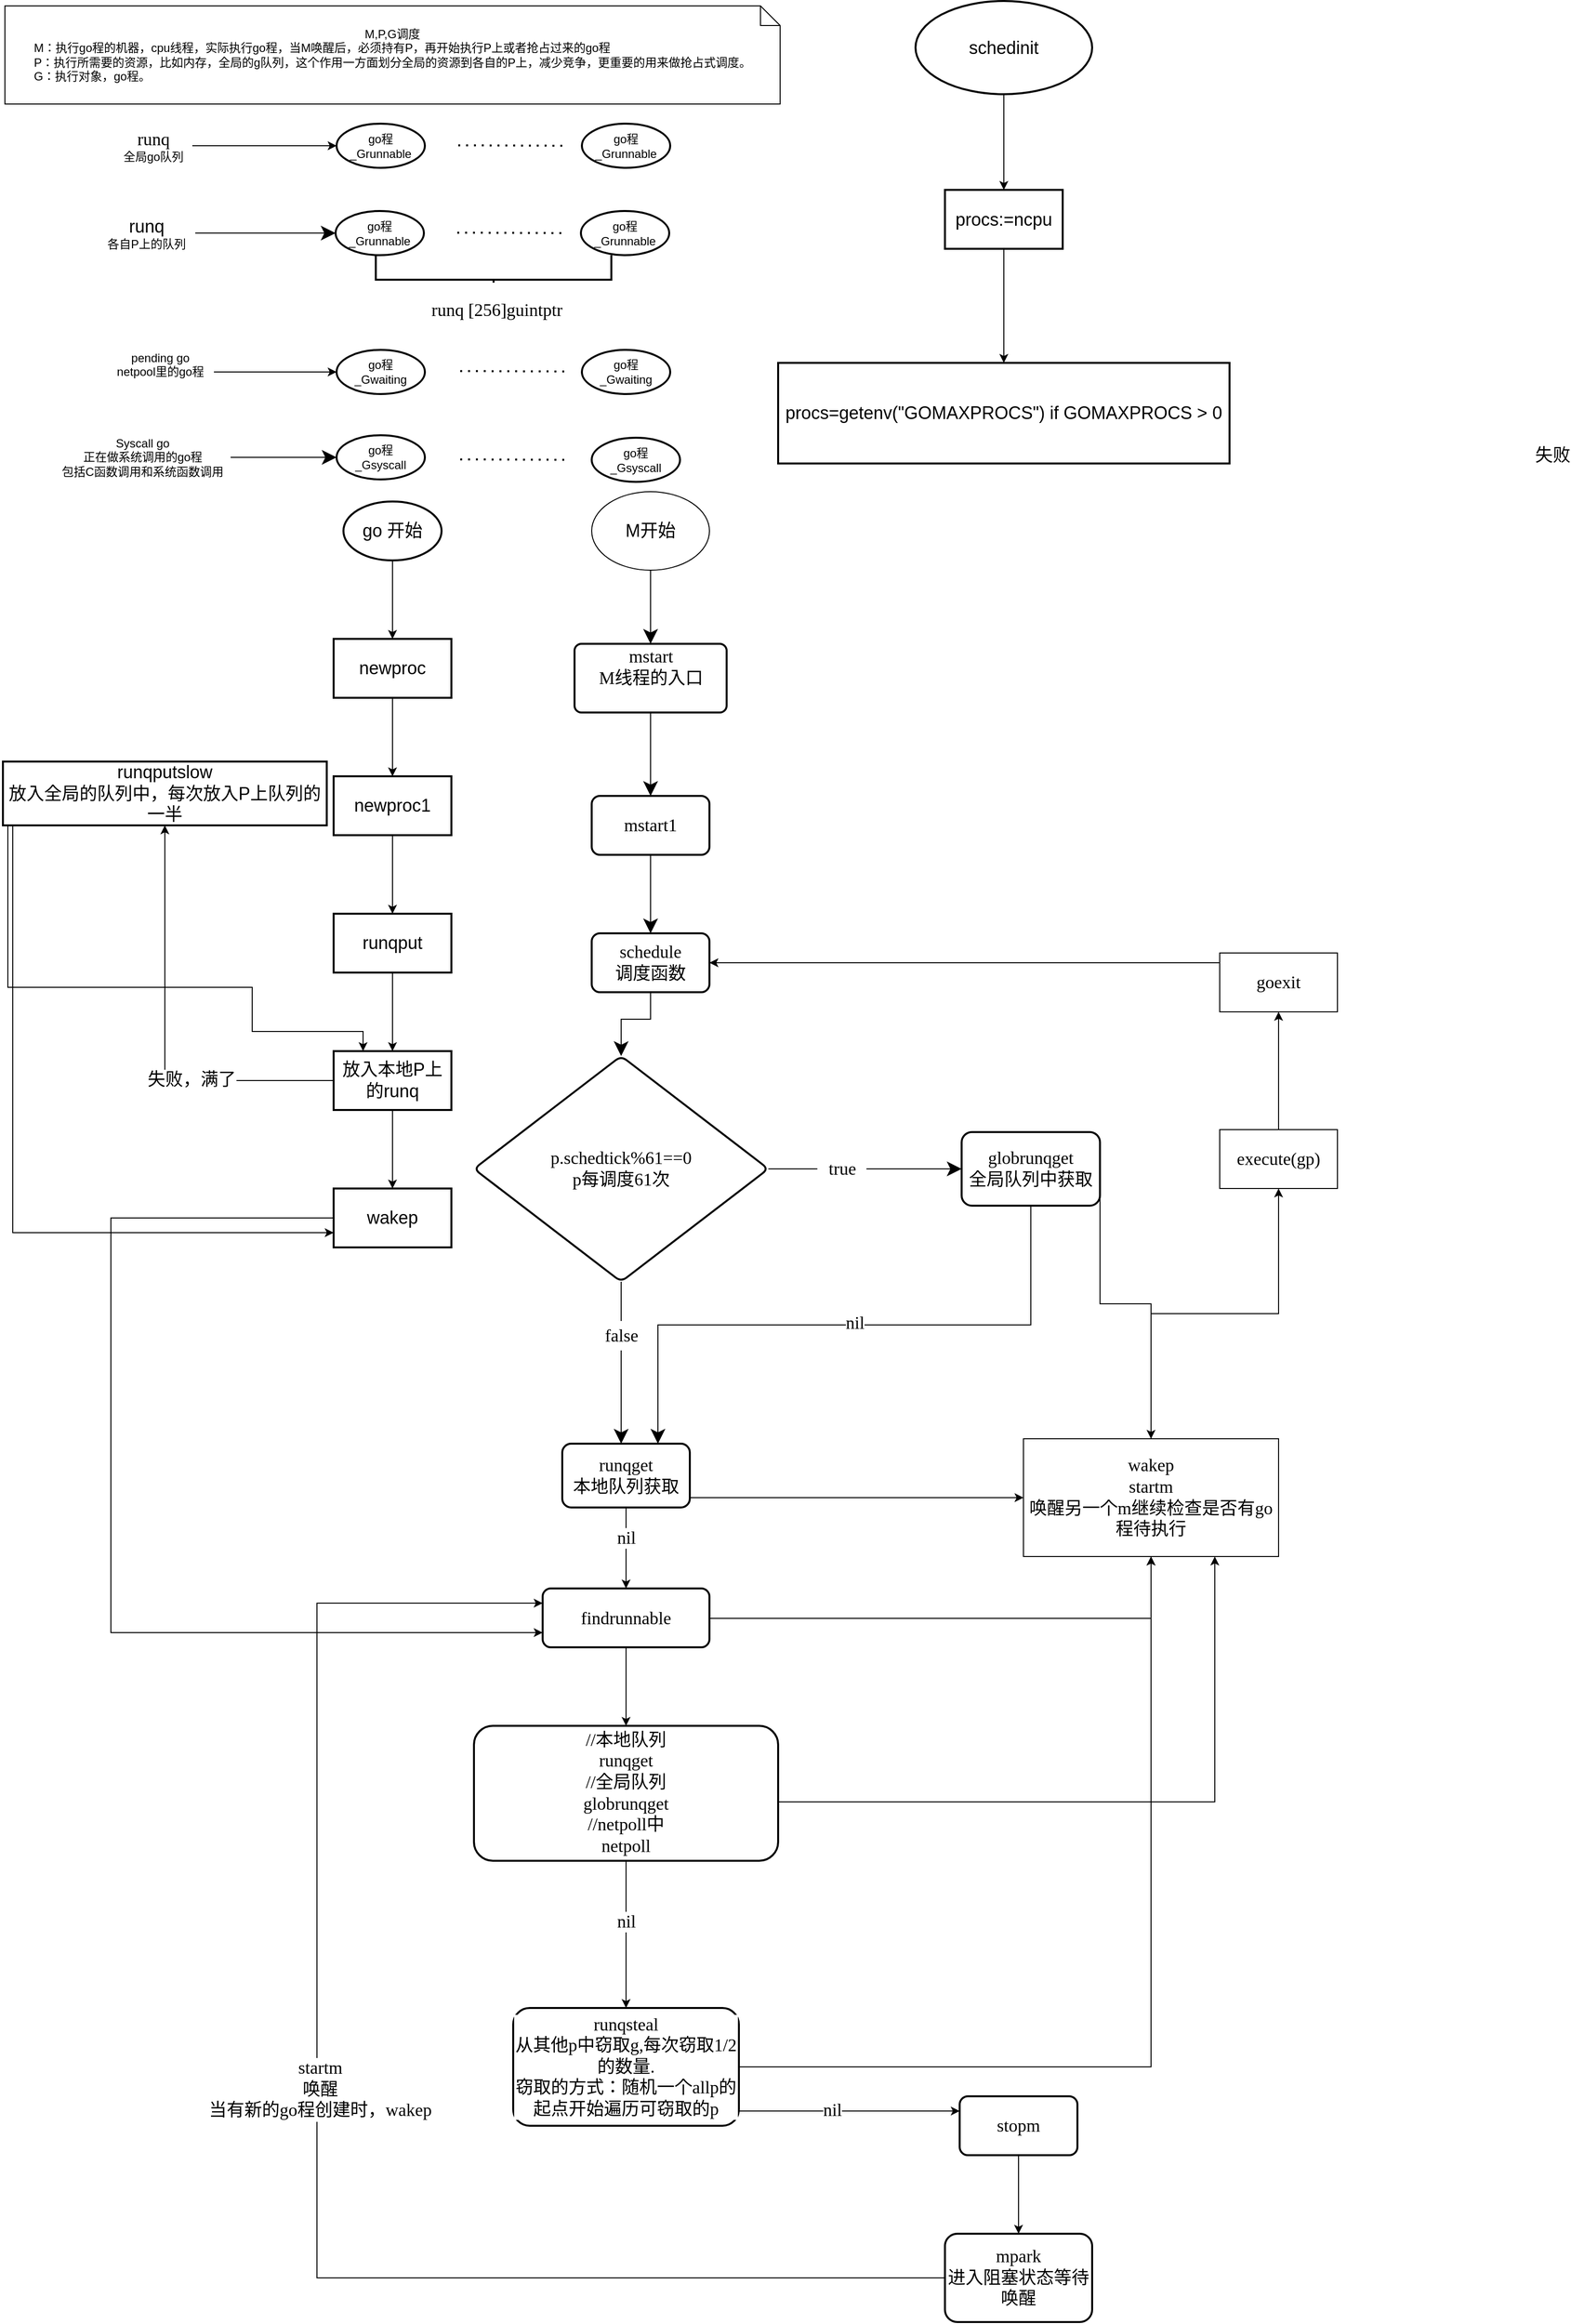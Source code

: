 <mxfile version="16.6.2" type="github">
  <diagram id="Lrg5kurUtaj6RJSmO0BA" name="Page-1">
    <mxGraphModel dx="2407" dy="969" grid="1" gridSize="10" guides="1" tooltips="1" connect="1" arrows="1" fold="1" page="1" pageScale="1" pageWidth="827" pageHeight="1169" math="0" shadow="0">
      <root>
        <mxCell id="0" />
        <mxCell id="1" parent="0" />
        <mxCell id="m0ZOB3Q7q5n8RTu2BzLh-104" value="" style="edgeStyle=orthogonalEdgeStyle;rounded=0;orthogonalLoop=1;jettySize=auto;html=1;fontFamily=Verdana;fontSize=18;fontColor=default;endSize=12;" parent="1" source="m0ZOB3Q7q5n8RTu2BzLh-2" target="m0ZOB3Q7q5n8RTu2BzLh-103" edge="1">
          <mxGeometry relative="1" as="geometry" />
        </mxCell>
        <mxCell id="m0ZOB3Q7q5n8RTu2BzLh-2" value="M开始" style="ellipse;whiteSpace=wrap;html=1;fontSize=18;" parent="1" vertex="1">
          <mxGeometry x="30" y="505" width="120" height="80" as="geometry" />
        </mxCell>
        <mxCell id="m0ZOB3Q7q5n8RTu2BzLh-81" value="" style="endArrow=none;dashed=1;html=1;dashPattern=1 3;strokeWidth=2;rounded=0;endSize=12;" parent="1" edge="1">
          <mxGeometry width="50" height="50" relative="1" as="geometry">
            <mxPoint x="-106" y="152.08" as="sourcePoint" />
            <mxPoint x="4" y="152.5" as="targetPoint" />
          </mxGeometry>
        </mxCell>
        <mxCell id="m0ZOB3Q7q5n8RTu2BzLh-9" value="&lt;div align=&quot;center&quot;&gt;M,P,G调度&lt;/div&gt;&lt;div align=&quot;left&quot;&gt;M：执行go程的机器，cpu线程，实际执行go程，当M唤醒后，必须持有P，再开始执行P上或者抢占过来的go程&lt;/div&gt;&lt;div align=&quot;left&quot;&gt;P：执行所需要的资源，比如内存，全局的g队列，这个作用一方面划分全局的资源到各自的P上，减少竞争，更重要的用来做抢占式调度。&lt;/div&gt;&lt;div align=&quot;left&quot;&gt;G：执行对象，go程。&lt;br&gt;&lt;/div&gt;" style="shape=note;size=20;whiteSpace=wrap;html=1;align=center;" parent="1" vertex="1">
          <mxGeometry x="-568" y="10" width="790" height="100" as="geometry" />
        </mxCell>
        <mxCell id="m0ZOB3Q7q5n8RTu2BzLh-15" value="&lt;div&gt;go程&lt;/div&gt;&lt;div&gt;_Grunnable&lt;/div&gt;" style="strokeWidth=2;html=1;shape=mxgraph.flowchart.start_2;whiteSpace=wrap;" parent="1" vertex="1">
          <mxGeometry x="-230" y="130" width="90" height="45" as="geometry" />
        </mxCell>
        <mxCell id="m0ZOB3Q7q5n8RTu2BzLh-56" value="" style="edgeStyle=orthogonalEdgeStyle;rounded=0;orthogonalLoop=1;jettySize=auto;html=1;" parent="1" source="m0ZOB3Q7q5n8RTu2BzLh-55" target="m0ZOB3Q7q5n8RTu2BzLh-15" edge="1">
          <mxGeometry relative="1" as="geometry" />
        </mxCell>
        <mxCell id="m0ZOB3Q7q5n8RTu2BzLh-55" value="&lt;div&gt;&lt;font style=&quot;font-size: 18px&quot; face=&quot;consolas&quot;&gt;runq&lt;/font&gt;&lt;/div&gt;&lt;div&gt;全局go队列&lt;br&gt;&lt;/div&gt;" style="text;html=1;align=center;verticalAlign=middle;resizable=0;points=[];autosize=1;strokeColor=none;fillColor=none;" parent="1" vertex="1">
          <mxGeometry x="-457" y="132.5" width="80" height="40" as="geometry" />
        </mxCell>
        <mxCell id="m0ZOB3Q7q5n8RTu2BzLh-78" value="" style="edgeStyle=orthogonalEdgeStyle;rounded=0;orthogonalLoop=1;jettySize=auto;html=1;" parent="1" source="m0ZOB3Q7q5n8RTu2BzLh-75" target="m0ZOB3Q7q5n8RTu2BzLh-77" edge="1">
          <mxGeometry relative="1" as="geometry" />
        </mxCell>
        <mxCell id="m0ZOB3Q7q5n8RTu2BzLh-75" value="&lt;div&gt;pending go&lt;/div&gt;&lt;div&gt;netpool里的go程&lt;/div&gt;&lt;div&gt;&lt;br&gt;&lt;/div&gt;" style="text;html=1;align=center;verticalAlign=middle;resizable=0;points=[];autosize=1;strokeColor=none;fillColor=none;" parent="1" vertex="1">
          <mxGeometry x="-465" y="358" width="110" height="50" as="geometry" />
        </mxCell>
        <mxCell id="m0ZOB3Q7q5n8RTu2BzLh-77" value="&lt;div&gt;go程&lt;/div&gt;&lt;div&gt;_Gwaiting&lt;/div&gt;" style="strokeWidth=2;html=1;shape=mxgraph.flowchart.start_2;whiteSpace=wrap;" parent="1" vertex="1">
          <mxGeometry x="-230" y="360.5" width="90" height="45" as="geometry" />
        </mxCell>
        <mxCell id="m0ZOB3Q7q5n8RTu2BzLh-82" value="&lt;div&gt;go程&lt;/div&gt;&lt;div&gt;_Grunnable&lt;/div&gt;" style="strokeWidth=2;html=1;shape=mxgraph.flowchart.start_2;whiteSpace=wrap;" parent="1" vertex="1">
          <mxGeometry x="20" y="130" width="90" height="45" as="geometry" />
        </mxCell>
        <mxCell id="m0ZOB3Q7q5n8RTu2BzLh-97" value="" style="edgeStyle=orthogonalEdgeStyle;rounded=0;orthogonalLoop=1;jettySize=auto;html=1;endSize=12;" parent="1" source="m0ZOB3Q7q5n8RTu2BzLh-83" target="m0ZOB3Q7q5n8RTu2BzLh-84" edge="1">
          <mxGeometry relative="1" as="geometry" />
        </mxCell>
        <mxCell id="m0ZOB3Q7q5n8RTu2BzLh-83" value="&lt;div&gt;Syscall go&lt;/div&gt;&lt;div&gt;正在做系统调用的go程&lt;/div&gt;&lt;div&gt;包括C函数调用和系统函数调用&lt;/div&gt;" style="text;html=1;align=center;verticalAlign=middle;resizable=0;points=[];autosize=1;strokeColor=none;fillColor=none;" parent="1" vertex="1">
          <mxGeometry x="-518" y="445" width="180" height="50" as="geometry" />
        </mxCell>
        <mxCell id="m0ZOB3Q7q5n8RTu2BzLh-84" value="&lt;div&gt;go程&lt;/div&gt;&lt;div&gt;_Gsyscall&lt;/div&gt;" style="strokeWidth=2;html=1;shape=mxgraph.flowchart.start_2;whiteSpace=wrap;" parent="1" vertex="1">
          <mxGeometry x="-230" y="447.5" width="90" height="45" as="geometry" />
        </mxCell>
        <mxCell id="m0ZOB3Q7q5n8RTu2BzLh-86" value="" style="endArrow=none;dashed=1;html=1;dashPattern=1 3;strokeWidth=2;rounded=0;endSize=12;" parent="1" edge="1">
          <mxGeometry width="50" height="50" relative="1" as="geometry">
            <mxPoint x="-104" y="382.08" as="sourcePoint" />
            <mxPoint x="6.0" y="382.5" as="targetPoint" />
          </mxGeometry>
        </mxCell>
        <mxCell id="m0ZOB3Q7q5n8RTu2BzLh-87" value="&lt;div&gt;go程&lt;/div&gt;&lt;div&gt;_Gwaiting&lt;/div&gt;" style="strokeWidth=2;html=1;shape=mxgraph.flowchart.start_2;whiteSpace=wrap;" parent="1" vertex="1">
          <mxGeometry x="20" y="360.5" width="90" height="45" as="geometry" />
        </mxCell>
        <mxCell id="m0ZOB3Q7q5n8RTu2BzLh-88" value="&lt;div&gt;go程&lt;/div&gt;&lt;div&gt;_Gsyscall&lt;/div&gt;" style="strokeWidth=2;html=1;shape=mxgraph.flowchart.start_2;whiteSpace=wrap;" parent="1" vertex="1">
          <mxGeometry x="30" y="450" width="90" height="45" as="geometry" />
        </mxCell>
        <mxCell id="m0ZOB3Q7q5n8RTu2BzLh-89" value="" style="endArrow=none;dashed=1;html=1;dashPattern=1 3;strokeWidth=2;rounded=0;endSize=12;" parent="1" edge="1">
          <mxGeometry width="50" height="50" relative="1" as="geometry">
            <mxPoint x="-104" y="472.08" as="sourcePoint" />
            <mxPoint x="6" y="472.5" as="targetPoint" />
          </mxGeometry>
        </mxCell>
        <mxCell id="m0ZOB3Q7q5n8RTu2BzLh-96" style="edgeStyle=orthogonalEdgeStyle;rounded=0;orthogonalLoop=1;jettySize=auto;html=1;endSize=12;" parent="1" source="m0ZOB3Q7q5n8RTu2BzLh-91" target="m0ZOB3Q7q5n8RTu2BzLh-94" edge="1">
          <mxGeometry relative="1" as="geometry" />
        </mxCell>
        <mxCell id="m0ZOB3Q7q5n8RTu2BzLh-91" value="&lt;div&gt;&lt;font style=&quot;font-size: 18px&quot;&gt;runq&lt;/font&gt;&lt;/div&gt;&lt;div&gt;各自P上的队列&lt;/div&gt;" style="text;html=1;align=center;verticalAlign=middle;resizable=0;points=[];autosize=1;strokeColor=none;fillColor=none;" parent="1" vertex="1">
          <mxGeometry x="-474" y="221.5" width="100" height="40" as="geometry" />
        </mxCell>
        <mxCell id="m0ZOB3Q7q5n8RTu2BzLh-93" value="" style="endArrow=none;dashed=1;html=1;dashPattern=1 3;strokeWidth=2;rounded=0;endSize=12;" parent="1" edge="1">
          <mxGeometry width="50" height="50" relative="1" as="geometry">
            <mxPoint x="-107" y="241.08" as="sourcePoint" />
            <mxPoint x="3.0" y="241.5" as="targetPoint" />
          </mxGeometry>
        </mxCell>
        <mxCell id="m0ZOB3Q7q5n8RTu2BzLh-94" value="&lt;div&gt;go程&lt;/div&gt;&lt;div&gt;_Grunnable&lt;/div&gt;" style="strokeWidth=2;html=1;shape=mxgraph.flowchart.start_2;whiteSpace=wrap;" parent="1" vertex="1">
          <mxGeometry x="-231" y="219" width="90" height="45" as="geometry" />
        </mxCell>
        <mxCell id="m0ZOB3Q7q5n8RTu2BzLh-95" value="&lt;div&gt;go程&lt;/div&gt;&lt;div&gt;_Grunnable&lt;/div&gt;" style="strokeWidth=2;html=1;shape=mxgraph.flowchart.start_2;whiteSpace=wrap;" parent="1" vertex="1">
          <mxGeometry x="19" y="219" width="90" height="45" as="geometry" />
        </mxCell>
        <mxCell id="m0ZOB3Q7q5n8RTu2BzLh-98" value="" style="strokeWidth=2;html=1;shape=mxgraph.flowchart.annotation_2;align=left;labelPosition=right;pointerEvents=1;direction=north;" parent="1" vertex="1">
          <mxGeometry x="-190" y="264" width="240" height="50" as="geometry" />
        </mxCell>
        <mxCell id="m0ZOB3Q7q5n8RTu2BzLh-101" value="&lt;pre style=&quot;font-family: &amp;#34;consolas&amp;#34; ; font-size: 13.5pt&quot;&gt;runq [&lt;span&gt;256&lt;/span&gt;]&lt;span&gt;guintptr&lt;/span&gt;&lt;/pre&gt;" style="text;html=1;align=center;verticalAlign=middle;resizable=0;points=[];autosize=1;labelBackgroundColor=default;fontColor=default;" parent="1" vertex="1">
          <mxGeometry x="-162" y="289.5" width="190" height="60" as="geometry" />
        </mxCell>
        <mxCell id="m0ZOB3Q7q5n8RTu2BzLh-106" value="" style="edgeStyle=orthogonalEdgeStyle;rounded=0;orthogonalLoop=1;jettySize=auto;html=1;fontFamily=Verdana;fontSize=18;fontColor=default;endSize=12;" parent="1" source="m0ZOB3Q7q5n8RTu2BzLh-103" target="m0ZOB3Q7q5n8RTu2BzLh-105" edge="1">
          <mxGeometry relative="1" as="geometry" />
        </mxCell>
        <mxCell id="m0ZOB3Q7q5n8RTu2BzLh-103" value="mstart&#xa;M线程的入口&#xa;" style="rounded=1;absoluteArcSize=1;arcSize=14;strokeWidth=2;labelBackgroundColor=default;fontFamily=Verdana;fontSize=18;fontColor=default;whiteSpace=wrap;" parent="1" vertex="1">
          <mxGeometry x="12.5" y="660" width="155" height="70" as="geometry" />
        </mxCell>
        <mxCell id="m0ZOB3Q7q5n8RTu2BzLh-108" value="" style="edgeStyle=orthogonalEdgeStyle;rounded=0;orthogonalLoop=1;jettySize=auto;html=1;fontFamily=Verdana;fontSize=18;fontColor=default;endSize=12;" parent="1" source="m0ZOB3Q7q5n8RTu2BzLh-105" target="m0ZOB3Q7q5n8RTu2BzLh-107" edge="1">
          <mxGeometry relative="1" as="geometry" />
        </mxCell>
        <mxCell id="m0ZOB3Q7q5n8RTu2BzLh-105" value="mstart1" style="whiteSpace=wrap;html=1;fontSize=18;fontFamily=Verdana;rounded=1;arcSize=14;strokeWidth=2;labelBackgroundColor=default;" parent="1" vertex="1">
          <mxGeometry x="30" y="815" width="120" height="60" as="geometry" />
        </mxCell>
        <mxCell id="m0ZOB3Q7q5n8RTu2BzLh-110" value="" style="edgeStyle=orthogonalEdgeStyle;rounded=0;orthogonalLoop=1;jettySize=auto;html=1;fontFamily=Verdana;fontSize=18;fontColor=default;endSize=12;" parent="1" source="m0ZOB3Q7q5n8RTu2BzLh-107" target="m0ZOB3Q7q5n8RTu2BzLh-109" edge="1">
          <mxGeometry relative="1" as="geometry" />
        </mxCell>
        <mxCell id="m0ZOB3Q7q5n8RTu2BzLh-107" value="&lt;div&gt;schedule&lt;/div&gt;&lt;div&gt;调度函数&lt;br&gt;&lt;/div&gt;" style="whiteSpace=wrap;html=1;fontSize=18;fontFamily=Verdana;rounded=1;arcSize=14;strokeWidth=2;labelBackgroundColor=default;" parent="1" vertex="1">
          <mxGeometry x="30" y="955" width="120" height="60" as="geometry" />
        </mxCell>
        <mxCell id="m0ZOB3Q7q5n8RTu2BzLh-113" value="" style="edgeStyle=orthogonalEdgeStyle;rounded=0;orthogonalLoop=1;jettySize=auto;html=1;fontFamily=Verdana;fontSize=18;fontColor=default;endSize=12;startArrow=none;" parent="1" source="m0ZOB3Q7q5n8RTu2BzLh-114" target="m0ZOB3Q7q5n8RTu2BzLh-112" edge="1">
          <mxGeometry relative="1" as="geometry" />
        </mxCell>
        <mxCell id="m0ZOB3Q7q5n8RTu2BzLh-116" value="" style="edgeStyle=orthogonalEdgeStyle;rounded=0;orthogonalLoop=1;jettySize=auto;html=1;fontFamily=Verdana;fontSize=18;fontColor=default;endSize=12;startArrow=none;" parent="1" source="m0ZOB3Q7q5n8RTu2BzLh-117" target="m0ZOB3Q7q5n8RTu2BzLh-115" edge="1">
          <mxGeometry relative="1" as="geometry">
            <Array as="points">
              <mxPoint x="60" y="1440" />
              <mxPoint x="60" y="1440" />
            </Array>
          </mxGeometry>
        </mxCell>
        <mxCell id="m0ZOB3Q7q5n8RTu2BzLh-109" value="&lt;br&gt;&lt;div&gt;p.schedtick%61==0&lt;/div&gt;&lt;div&gt;p每调度61次&lt;br&gt;&lt;/div&gt;&lt;div&gt;&lt;br&gt;&lt;/div&gt;" style="rhombus;whiteSpace=wrap;html=1;fontSize=18;fontFamily=Verdana;rounded=1;arcSize=14;strokeWidth=2;labelBackgroundColor=default;" parent="1" vertex="1">
          <mxGeometry x="-90" y="1080" width="300" height="230" as="geometry" />
        </mxCell>
        <mxCell id="m0ZOB3Q7q5n8RTu2BzLh-127" style="edgeStyle=elbowEdgeStyle;rounded=0;orthogonalLoop=1;jettySize=auto;html=1;entryX=0.75;entryY=0;entryDx=0;entryDy=0;fontFamily=Verdana;fontSize=18;fontColor=default;endSize=12;elbow=vertical;" parent="1" source="m0ZOB3Q7q5n8RTu2BzLh-112" target="m0ZOB3Q7q5n8RTu2BzLh-115" edge="1">
          <mxGeometry relative="1" as="geometry" />
        </mxCell>
        <mxCell id="m0ZOB3Q7q5n8RTu2BzLh-128" value="nil" style="edgeLabel;html=1;align=center;verticalAlign=middle;resizable=0;points=[];fontSize=18;fontFamily=Verdana;fontColor=default;" parent="m0ZOB3Q7q5n8RTu2BzLh-127" vertex="1" connectable="0">
          <mxGeometry x="-0.032" y="-2" relative="1" as="geometry">
            <mxPoint as="offset" />
          </mxGeometry>
        </mxCell>
        <mxCell id="m0ZOB3Q7q5n8RTu2BzLh-150" style="edgeStyle=elbowEdgeStyle;rounded=0;orthogonalLoop=1;jettySize=auto;elbow=vertical;html=1;exitX=1;exitY=0.5;exitDx=0;exitDy=0;fontFamily=Verdana;fontSize=18;fontColor=default;" parent="1" source="m0ZOB3Q7q5n8RTu2BzLh-112" target="m0ZOB3Q7q5n8RTu2BzLh-148" edge="1">
          <mxGeometry relative="1" as="geometry" />
        </mxCell>
        <mxCell id="m0ZOB3Q7q5n8RTu2BzLh-112" value="&lt;div&gt;globrunqget&lt;/div&gt;&lt;div&gt;全局队列中获取&lt;br&gt;&lt;/div&gt;" style="whiteSpace=wrap;html=1;fontSize=18;fontFamily=Verdana;rounded=1;arcSize=14;strokeWidth=2;labelBackgroundColor=default;" parent="1" vertex="1">
          <mxGeometry x="407" y="1157.5" width="141" height="75" as="geometry" />
        </mxCell>
        <mxCell id="m0ZOB3Q7q5n8RTu2BzLh-134" value="" style="edgeStyle=elbowEdgeStyle;rounded=0;orthogonalLoop=1;jettySize=auto;elbow=vertical;html=1;fontFamily=Verdana;fontSize=18;fontColor=default;" parent="1" source="m0ZOB3Q7q5n8RTu2BzLh-115" target="m0ZOB3Q7q5n8RTu2BzLh-133" edge="1">
          <mxGeometry relative="1" as="geometry" />
        </mxCell>
        <mxCell id="m0ZOB3Q7q5n8RTu2BzLh-135" value="nil" style="edgeLabel;html=1;align=center;verticalAlign=middle;resizable=0;points=[];fontSize=18;fontFamily=Verdana;fontColor=default;" parent="m0ZOB3Q7q5n8RTu2BzLh-134" vertex="1" connectable="0">
          <mxGeometry x="-0.261" relative="1" as="geometry">
            <mxPoint as="offset" />
          </mxGeometry>
        </mxCell>
        <mxCell id="m0ZOB3Q7q5n8RTu2BzLh-163" style="edgeStyle=elbowEdgeStyle;rounded=0;orthogonalLoop=1;jettySize=auto;elbow=vertical;html=1;entryX=0;entryY=0.5;entryDx=0;entryDy=0;fontFamily=Verdana;fontSize=18;fontColor=default;" parent="1" source="m0ZOB3Q7q5n8RTu2BzLh-115" target="m0ZOB3Q7q5n8RTu2BzLh-148" edge="1">
          <mxGeometry relative="1" as="geometry" />
        </mxCell>
        <mxCell id="m0ZOB3Q7q5n8RTu2BzLh-115" value="&lt;div&gt;runqget&lt;/div&gt;&lt;div&gt;本地队列获取&lt;br&gt;&lt;/div&gt;" style="whiteSpace=wrap;html=1;fontSize=18;fontFamily=Verdana;rounded=1;arcSize=14;strokeWidth=2;labelBackgroundColor=default;" parent="1" vertex="1">
          <mxGeometry y="1475" width="130" height="65" as="geometry" />
        </mxCell>
        <mxCell id="m0ZOB3Q7q5n8RTu2BzLh-117" value="false" style="text;html=1;align=center;verticalAlign=middle;resizable=0;points=[];autosize=1;strokeColor=none;fillColor=none;fontSize=18;fontFamily=Verdana;fontColor=default;" parent="1" vertex="1">
          <mxGeometry x="30" y="1350" width="60" height="30" as="geometry" />
        </mxCell>
        <mxCell id="m0ZOB3Q7q5n8RTu2BzLh-121" value="" style="edgeStyle=orthogonalEdgeStyle;rounded=0;orthogonalLoop=1;jettySize=auto;html=1;fontFamily=Verdana;fontSize=18;fontColor=default;endSize=12;endArrow=none;" parent="1" source="m0ZOB3Q7q5n8RTu2BzLh-109" target="m0ZOB3Q7q5n8RTu2BzLh-117" edge="1">
          <mxGeometry relative="1" as="geometry">
            <mxPoint x="60" y="1310.0" as="sourcePoint" />
            <mxPoint x="60" y="1475" as="targetPoint" />
          </mxGeometry>
        </mxCell>
        <mxCell id="m0ZOB3Q7q5n8RTu2BzLh-114" value="true" style="text;html=1;align=center;verticalAlign=middle;resizable=0;points=[];autosize=1;strokeColor=none;fillColor=none;fontSize=18;fontFamily=Verdana;fontColor=default;" parent="1" vertex="1">
          <mxGeometry x="260" y="1180" width="50" height="30" as="geometry" />
        </mxCell>
        <mxCell id="m0ZOB3Q7q5n8RTu2BzLh-122" value="" style="edgeStyle=orthogonalEdgeStyle;rounded=0;orthogonalLoop=1;jettySize=auto;html=1;fontFamily=Verdana;fontSize=18;fontColor=default;endSize=12;endArrow=none;" parent="1" source="m0ZOB3Q7q5n8RTu2BzLh-109" target="m0ZOB3Q7q5n8RTu2BzLh-114" edge="1">
          <mxGeometry relative="1" as="geometry">
            <mxPoint x="210" y="1195.0" as="sourcePoint" />
            <mxPoint x="398" y="1195.0" as="targetPoint" />
          </mxGeometry>
        </mxCell>
        <mxCell id="m0ZOB3Q7q5n8RTu2BzLh-137" value="" style="edgeStyle=elbowEdgeStyle;rounded=0;orthogonalLoop=1;jettySize=auto;elbow=vertical;html=1;fontFamily=Verdana;fontSize=18;fontColor=default;" parent="1" source="m0ZOB3Q7q5n8RTu2BzLh-133" target="m0ZOB3Q7q5n8RTu2BzLh-136" edge="1">
          <mxGeometry relative="1" as="geometry" />
        </mxCell>
        <mxCell id="m0ZOB3Q7q5n8RTu2BzLh-153" style="edgeStyle=elbowEdgeStyle;rounded=0;orthogonalLoop=1;jettySize=auto;elbow=vertical;html=1;fontFamily=Verdana;fontSize=18;fontColor=default;" parent="1" source="m0ZOB3Q7q5n8RTu2BzLh-133" target="m0ZOB3Q7q5n8RTu2BzLh-148" edge="1">
          <mxGeometry relative="1" as="geometry">
            <Array as="points">
              <mxPoint x="340" y="1653" />
            </Array>
          </mxGeometry>
        </mxCell>
        <mxCell id="m0ZOB3Q7q5n8RTu2BzLh-133" value="findrunnable" style="whiteSpace=wrap;html=1;fontSize=18;fontFamily=Verdana;rounded=1;arcSize=14;strokeWidth=2;labelBackgroundColor=default;" parent="1" vertex="1">
          <mxGeometry x="-20" y="1622.5" width="170" height="60" as="geometry" />
        </mxCell>
        <mxCell id="m0ZOB3Q7q5n8RTu2BzLh-139" value="" style="edgeStyle=elbowEdgeStyle;rounded=0;orthogonalLoop=1;jettySize=auto;elbow=vertical;html=1;fontFamily=Verdana;fontSize=18;fontColor=default;" parent="1" source="m0ZOB3Q7q5n8RTu2BzLh-136" target="m0ZOB3Q7q5n8RTu2BzLh-138" edge="1">
          <mxGeometry relative="1" as="geometry" />
        </mxCell>
        <mxCell id="m0ZOB3Q7q5n8RTu2BzLh-140" value="&lt;div&gt;nil&lt;/div&gt;" style="edgeLabel;html=1;align=center;verticalAlign=middle;resizable=0;points=[];fontSize=18;fontFamily=Verdana;fontColor=default;" parent="m0ZOB3Q7q5n8RTu2BzLh-139" vertex="1" connectable="0">
          <mxGeometry x="-0.177" relative="1" as="geometry">
            <mxPoint as="offset" />
          </mxGeometry>
        </mxCell>
        <mxCell id="m0ZOB3Q7q5n8RTu2BzLh-154" style="edgeStyle=elbowEdgeStyle;rounded=0;orthogonalLoop=1;jettySize=auto;elbow=vertical;html=1;entryX=0.75;entryY=1;entryDx=0;entryDy=0;fontFamily=Verdana;fontSize=18;fontColor=default;" parent="1" source="m0ZOB3Q7q5n8RTu2BzLh-136" target="m0ZOB3Q7q5n8RTu2BzLh-148" edge="1">
          <mxGeometry relative="1" as="geometry">
            <Array as="points">
              <mxPoint x="320" y="1840" />
            </Array>
          </mxGeometry>
        </mxCell>
        <mxCell id="m0ZOB3Q7q5n8RTu2BzLh-136" value="&lt;div&gt;//本地队列&lt;br&gt;&lt;/div&gt;&lt;div&gt;runqget&lt;/div&gt;&lt;div&gt;//全局队列&lt;br&gt;&lt;/div&gt;&lt;div&gt;globrunqget&lt;/div&gt;&lt;div&gt;//netpoll中&lt;br&gt;&lt;/div&gt;&lt;div&gt;netpoll&lt;br&gt;&lt;/div&gt;" style="whiteSpace=wrap;html=1;fontSize=18;fontFamily=Verdana;rounded=1;arcSize=14;strokeWidth=2;labelBackgroundColor=default;" parent="1" vertex="1">
          <mxGeometry x="-90" y="1762.5" width="310" height="137.5" as="geometry" />
        </mxCell>
        <mxCell id="m0ZOB3Q7q5n8RTu2BzLh-144" value="" style="edgeStyle=elbowEdgeStyle;rounded=0;orthogonalLoop=1;jettySize=auto;elbow=vertical;html=1;fontFamily=Verdana;fontSize=18;fontColor=default;" parent="1" source="m0ZOB3Q7q5n8RTu2BzLh-138" target="m0ZOB3Q7q5n8RTu2BzLh-143" edge="1">
          <mxGeometry relative="1" as="geometry" />
        </mxCell>
        <mxCell id="m0ZOB3Q7q5n8RTu2BzLh-145" value="nil" style="edgeLabel;html=1;align=center;verticalAlign=middle;resizable=0;points=[];fontSize=18;fontFamily=Verdana;fontColor=default;" parent="m0ZOB3Q7q5n8RTu2BzLh-144" vertex="1" connectable="0">
          <mxGeometry x="-0.158" y="1" relative="1" as="geometry">
            <mxPoint as="offset" />
          </mxGeometry>
        </mxCell>
        <mxCell id="m0ZOB3Q7q5n8RTu2BzLh-156" style="edgeStyle=elbowEdgeStyle;rounded=0;orthogonalLoop=1;jettySize=auto;elbow=vertical;html=1;fontFamily=Verdana;fontSize=18;fontColor=default;" parent="1" source="m0ZOB3Q7q5n8RTu2BzLh-138" target="m0ZOB3Q7q5n8RTu2BzLh-148" edge="1">
          <mxGeometry relative="1" as="geometry">
            <Array as="points">
              <mxPoint x="330" y="2110" />
            </Array>
          </mxGeometry>
        </mxCell>
        <mxCell id="m0ZOB3Q7q5n8RTu2BzLh-138" value="&lt;div&gt;runqsteal&lt;/div&gt;&lt;div&gt;从其他p中窃取g,每次窃取1/2的数量.&lt;/div&gt;&lt;div&gt;窃取的方式：随机一个allp的起点开始遍历可窃取的p&lt;br&gt;&lt;/div&gt;" style="whiteSpace=wrap;html=1;fontSize=18;fontFamily=Verdana;rounded=1;arcSize=14;strokeWidth=2;labelBackgroundColor=default;" parent="1" vertex="1">
          <mxGeometry x="-50" y="2050" width="230" height="120" as="geometry" />
        </mxCell>
        <mxCell id="m0ZOB3Q7q5n8RTu2BzLh-147" value="" style="edgeStyle=elbowEdgeStyle;rounded=0;orthogonalLoop=1;jettySize=auto;elbow=vertical;html=1;fontFamily=Verdana;fontSize=18;fontColor=default;" parent="1" source="m0ZOB3Q7q5n8RTu2BzLh-143" target="m0ZOB3Q7q5n8RTu2BzLh-146" edge="1">
          <mxGeometry relative="1" as="geometry" />
        </mxCell>
        <mxCell id="m0ZOB3Q7q5n8RTu2BzLh-143" value="stopm" style="whiteSpace=wrap;html=1;fontSize=18;fontFamily=Verdana;rounded=1;arcSize=14;strokeWidth=2;labelBackgroundColor=default;" parent="1" vertex="1">
          <mxGeometry x="405" y="2140" width="120" height="60" as="geometry" />
        </mxCell>
        <mxCell id="m0ZOB3Q7q5n8RTu2BzLh-159" style="edgeStyle=elbowEdgeStyle;rounded=0;orthogonalLoop=1;jettySize=auto;elbow=vertical;html=1;entryX=0;entryY=0.25;entryDx=0;entryDy=0;fontFamily=Verdana;fontSize=18;fontColor=default;" parent="1" source="m0ZOB3Q7q5n8RTu2BzLh-146" target="m0ZOB3Q7q5n8RTu2BzLh-133" edge="1">
          <mxGeometry relative="1" as="geometry">
            <Array as="points">
              <mxPoint x="-250" y="2160" />
            </Array>
          </mxGeometry>
        </mxCell>
        <mxCell id="m0ZOB3Q7q5n8RTu2BzLh-160" value="&lt;div&gt;startm&lt;/div&gt;&lt;div&gt;唤醒&lt;/div&gt;&lt;div&gt;当有新的go程创建时，wakep&lt;br&gt;&lt;/div&gt;" style="edgeLabel;html=1;align=center;verticalAlign=middle;resizable=0;points=[];fontSize=18;fontFamily=Verdana;fontColor=default;" parent="m0ZOB3Q7q5n8RTu2BzLh-159" vertex="1" connectable="0">
          <mxGeometry x="0.068" y="-3" relative="1" as="geometry">
            <mxPoint y="-1" as="offset" />
          </mxGeometry>
        </mxCell>
        <mxCell id="m0ZOB3Q7q5n8RTu2BzLh-146" value="&lt;div&gt;mpark&lt;/div&gt;&lt;div&gt;进入阻塞状态等待唤醒&lt;br&gt;&lt;/div&gt;" style="whiteSpace=wrap;html=1;fontSize=18;fontFamily=Verdana;rounded=1;arcSize=14;strokeWidth=2;labelBackgroundColor=default;" parent="1" vertex="1">
          <mxGeometry x="390" y="2280" width="150" height="90" as="geometry" />
        </mxCell>
        <mxCell id="m0ZOB3Q7q5n8RTu2BzLh-165" value="" style="edgeStyle=elbowEdgeStyle;rounded=0;orthogonalLoop=1;jettySize=auto;elbow=vertical;html=1;fontFamily=Verdana;fontSize=18;fontColor=default;" parent="1" source="m0ZOB3Q7q5n8RTu2BzLh-148" target="m0ZOB3Q7q5n8RTu2BzLh-164" edge="1">
          <mxGeometry relative="1" as="geometry" />
        </mxCell>
        <mxCell id="m0ZOB3Q7q5n8RTu2BzLh-148" value="&lt;div&gt;wakep&lt;/div&gt;&lt;div&gt;startm&lt;/div&gt;&lt;div&gt;唤醒另一个m继续检查是否有go程待执行&lt;br&gt;&lt;/div&gt;" style="whiteSpace=wrap;html=1;labelBackgroundColor=default;fontFamily=Verdana;fontSize=18;fontColor=default;" parent="1" vertex="1">
          <mxGeometry x="470" y="1470" width="260" height="120" as="geometry" />
        </mxCell>
        <mxCell id="m0ZOB3Q7q5n8RTu2BzLh-167" value="" style="edgeStyle=elbowEdgeStyle;rounded=0;orthogonalLoop=1;jettySize=auto;elbow=vertical;html=1;fontFamily=Verdana;fontSize=18;fontColor=default;" parent="1" source="m0ZOB3Q7q5n8RTu2BzLh-164" target="m0ZOB3Q7q5n8RTu2BzLh-166" edge="1">
          <mxGeometry relative="1" as="geometry" />
        </mxCell>
        <mxCell id="m0ZOB3Q7q5n8RTu2BzLh-164" value="execute(gp)" style="whiteSpace=wrap;html=1;fontSize=18;fontFamily=Verdana;labelBackgroundColor=default;" parent="1" vertex="1">
          <mxGeometry x="670" y="1155" width="120" height="60" as="geometry" />
        </mxCell>
        <mxCell id="m0ZOB3Q7q5n8RTu2BzLh-168" style="edgeStyle=elbowEdgeStyle;rounded=0;orthogonalLoop=1;jettySize=auto;elbow=vertical;html=1;entryX=1;entryY=0.5;entryDx=0;entryDy=0;fontFamily=Verdana;fontSize=18;fontColor=default;" parent="1" source="m0ZOB3Q7q5n8RTu2BzLh-166" target="m0ZOB3Q7q5n8RTu2BzLh-107" edge="1">
          <mxGeometry relative="1" as="geometry">
            <Array as="points">
              <mxPoint x="500" y="985" />
              <mxPoint x="610" y="990" />
            </Array>
          </mxGeometry>
        </mxCell>
        <mxCell id="m0ZOB3Q7q5n8RTu2BzLh-166" value="goexit" style="whiteSpace=wrap;html=1;fontSize=18;fontFamily=Verdana;labelBackgroundColor=default;" parent="1" vertex="1">
          <mxGeometry x="670" y="975" width="120" height="60" as="geometry" />
        </mxCell>
        <mxCell id="QSWGs-gNvIy-k9Nec1TZ-4" value="" style="edgeStyle=orthogonalEdgeStyle;rounded=0;orthogonalLoop=1;jettySize=auto;html=1;fontSize=18;" parent="1" source="QSWGs-gNvIy-k9Nec1TZ-2" target="QSWGs-gNvIy-k9Nec1TZ-3" edge="1">
          <mxGeometry relative="1" as="geometry" />
        </mxCell>
        <mxCell id="QSWGs-gNvIy-k9Nec1TZ-2" value="&lt;font style=&quot;font-size: 18px&quot;&gt;go 开始&lt;/font&gt;" style="strokeWidth=2;html=1;shape=mxgraph.flowchart.start_1;whiteSpace=wrap;" parent="1" vertex="1">
          <mxGeometry x="-223" y="515" width="100" height="60" as="geometry" />
        </mxCell>
        <mxCell id="QSWGs-gNvIy-k9Nec1TZ-6" value="" style="edgeStyle=orthogonalEdgeStyle;rounded=0;orthogonalLoop=1;jettySize=auto;html=1;fontSize=18;" parent="1" source="QSWGs-gNvIy-k9Nec1TZ-3" target="QSWGs-gNvIy-k9Nec1TZ-5" edge="1">
          <mxGeometry relative="1" as="geometry" />
        </mxCell>
        <mxCell id="QSWGs-gNvIy-k9Nec1TZ-3" value="&lt;font style=&quot;font-size: 18px&quot;&gt;newproc&lt;/font&gt;" style="whiteSpace=wrap;html=1;strokeWidth=2;" parent="1" vertex="1">
          <mxGeometry x="-233" y="655" width="120" height="60" as="geometry" />
        </mxCell>
        <mxCell id="QSWGs-gNvIy-k9Nec1TZ-8" value="" style="edgeStyle=orthogonalEdgeStyle;rounded=0;orthogonalLoop=1;jettySize=auto;html=1;fontSize=18;" parent="1" source="QSWGs-gNvIy-k9Nec1TZ-5" target="QSWGs-gNvIy-k9Nec1TZ-7" edge="1">
          <mxGeometry relative="1" as="geometry" />
        </mxCell>
        <mxCell id="QSWGs-gNvIy-k9Nec1TZ-5" value="&lt;font style=&quot;font-size: 18px&quot;&gt;newproc1&lt;/font&gt;" style="whiteSpace=wrap;html=1;strokeWidth=2;" parent="1" vertex="1">
          <mxGeometry x="-233" y="795" width="120" height="60" as="geometry" />
        </mxCell>
        <mxCell id="QSWGs-gNvIy-k9Nec1TZ-10" value="" style="edgeStyle=orthogonalEdgeStyle;rounded=0;orthogonalLoop=1;jettySize=auto;html=1;fontSize=18;" parent="1" source="QSWGs-gNvIy-k9Nec1TZ-7" target="QSWGs-gNvIy-k9Nec1TZ-9" edge="1">
          <mxGeometry relative="1" as="geometry" />
        </mxCell>
        <mxCell id="QSWGs-gNvIy-k9Nec1TZ-7" value="&lt;font style=&quot;font-size: 18px&quot;&gt;runqput&lt;/font&gt;" style="whiteSpace=wrap;html=1;strokeWidth=2;" parent="1" vertex="1">
          <mxGeometry x="-233" y="935" width="120" height="60" as="geometry" />
        </mxCell>
        <mxCell id="QSWGs-gNvIy-k9Nec1TZ-14" value="" style="edgeStyle=orthogonalEdgeStyle;rounded=0;orthogonalLoop=1;jettySize=auto;html=1;fontSize=18;" parent="1" source="QSWGs-gNvIy-k9Nec1TZ-9" target="QSWGs-gNvIy-k9Nec1TZ-13" edge="1">
          <mxGeometry relative="1" as="geometry" />
        </mxCell>
        <mxCell id="QSWGs-gNvIy-k9Nec1TZ-15" value="失败，满了" style="edgeLabel;html=1;align=center;verticalAlign=middle;resizable=0;points=[];fontSize=18;" parent="QSWGs-gNvIy-k9Nec1TZ-14" vertex="1" connectable="0">
          <mxGeometry x="-0.324" y="-1" relative="1" as="geometry">
            <mxPoint x="1" as="offset" />
          </mxGeometry>
        </mxCell>
        <mxCell id="QSWGs-gNvIy-k9Nec1TZ-17" value="" style="edgeStyle=orthogonalEdgeStyle;rounded=0;orthogonalLoop=1;jettySize=auto;html=1;fontSize=18;" parent="1" source="QSWGs-gNvIy-k9Nec1TZ-9" target="QSWGs-gNvIy-k9Nec1TZ-16" edge="1">
          <mxGeometry relative="1" as="geometry" />
        </mxCell>
        <mxCell id="QSWGs-gNvIy-k9Nec1TZ-9" value="&lt;font style=&quot;font-size: 18px&quot;&gt;放入本地P上的runq&lt;/font&gt;" style="whiteSpace=wrap;html=1;strokeWidth=2;" parent="1" vertex="1">
          <mxGeometry x="-233" y="1075" width="120" height="60" as="geometry" />
        </mxCell>
        <mxCell id="QSWGs-gNvIy-k9Nec1TZ-18" style="edgeStyle=orthogonalEdgeStyle;rounded=0;orthogonalLoop=1;jettySize=auto;html=1;entryX=0;entryY=0.75;entryDx=0;entryDy=0;fontSize=18;" parent="1" source="QSWGs-gNvIy-k9Nec1TZ-13" target="QSWGs-gNvIy-k9Nec1TZ-16" edge="1">
          <mxGeometry relative="1" as="geometry">
            <Array as="points">
              <mxPoint x="-560" y="1260" />
            </Array>
          </mxGeometry>
        </mxCell>
        <mxCell id="QSWGs-gNvIy-k9Nec1TZ-20" style="edgeStyle=orthogonalEdgeStyle;rounded=0;orthogonalLoop=1;jettySize=auto;html=1;entryX=0.25;entryY=0;entryDx=0;entryDy=0;fontSize=18;" parent="1" source="QSWGs-gNvIy-k9Nec1TZ-13" target="QSWGs-gNvIy-k9Nec1TZ-9" edge="1">
          <mxGeometry relative="1" as="geometry">
            <Array as="points">
              <mxPoint x="-565" y="1010" />
              <mxPoint x="-316" y="1010" />
              <mxPoint x="-316" y="1055" />
              <mxPoint x="-203" y="1055" />
            </Array>
          </mxGeometry>
        </mxCell>
        <mxCell id="QSWGs-gNvIy-k9Nec1TZ-21" value="失败" style="edgeLabel;html=1;align=center;verticalAlign=middle;resizable=0;points=[];fontSize=18;" parent="QSWGs-gNvIy-k9Nec1TZ-20" vertex="1" connectable="0">
          <mxGeometry x="-0.434" y="3" relative="1" as="geometry">
            <mxPoint x="1571" y="-539" as="offset" />
          </mxGeometry>
        </mxCell>
        <mxCell id="QSWGs-gNvIy-k9Nec1TZ-13" value="&lt;div&gt;&lt;font style=&quot;font-size: 18px&quot;&gt;runqputslow&lt;/font&gt;&lt;/div&gt;&lt;div&gt;&lt;font style=&quot;font-size: 18px&quot;&gt;放入全局的队列中，每次放入P上队列的一半&lt;br&gt;&lt;/font&gt;&lt;/div&gt;" style="whiteSpace=wrap;html=1;strokeWidth=2;" parent="1" vertex="1">
          <mxGeometry x="-570" y="780" width="330" height="65" as="geometry" />
        </mxCell>
        <mxCell id="QSWGs-gNvIy-k9Nec1TZ-23" style="edgeStyle=orthogonalEdgeStyle;rounded=0;orthogonalLoop=1;jettySize=auto;html=1;entryX=0;entryY=0.75;entryDx=0;entryDy=0;fontSize=18;" parent="1" source="QSWGs-gNvIy-k9Nec1TZ-16" target="m0ZOB3Q7q5n8RTu2BzLh-133" edge="1">
          <mxGeometry relative="1" as="geometry">
            <Array as="points">
              <mxPoint x="-460" y="1668" />
            </Array>
          </mxGeometry>
        </mxCell>
        <mxCell id="QSWGs-gNvIy-k9Nec1TZ-16" value="&lt;font style=&quot;font-size: 18px&quot;&gt;wakep&lt;/font&gt;" style="whiteSpace=wrap;html=1;strokeWidth=2;" parent="1" vertex="1">
          <mxGeometry x="-233" y="1215" width="120" height="60" as="geometry" />
        </mxCell>
        <mxCell id="QSWGs-gNvIy-k9Nec1TZ-27" value="" style="edgeStyle=orthogonalEdgeStyle;rounded=0;orthogonalLoop=1;jettySize=auto;html=1;fontSize=18;" parent="1" source="QSWGs-gNvIy-k9Nec1TZ-25" target="QSWGs-gNvIy-k9Nec1TZ-26" edge="1">
          <mxGeometry relative="1" as="geometry" />
        </mxCell>
        <mxCell id="QSWGs-gNvIy-k9Nec1TZ-25" value="schedinit" style="strokeWidth=2;html=1;shape=mxgraph.flowchart.start_1;whiteSpace=wrap;fontSize=18;" parent="1" vertex="1">
          <mxGeometry x="360" y="5" width="180" height="95" as="geometry" />
        </mxCell>
        <mxCell id="QSWGs-gNvIy-k9Nec1TZ-31" value="" style="edgeStyle=orthogonalEdgeStyle;rounded=0;orthogonalLoop=1;jettySize=auto;html=1;fontSize=18;" parent="1" source="QSWGs-gNvIy-k9Nec1TZ-26" target="QSWGs-gNvIy-k9Nec1TZ-28" edge="1">
          <mxGeometry relative="1" as="geometry" />
        </mxCell>
        <mxCell id="QSWGs-gNvIy-k9Nec1TZ-26" value="procs:=ncpu" style="whiteSpace=wrap;html=1;fontSize=18;strokeWidth=2;" parent="1" vertex="1">
          <mxGeometry x="390" y="197.5" width="120" height="60" as="geometry" />
        </mxCell>
        <mxCell id="QSWGs-gNvIy-k9Nec1TZ-28" value="&lt;div&gt;procs=getenv(&quot;GOMAXPROCS&quot;) if GOMAXPROCS &amp;gt; 0&lt;br&gt;&lt;/div&gt;" style="whiteSpace=wrap;html=1;fontSize=18;strokeWidth=2;" parent="1" vertex="1">
          <mxGeometry x="220" y="373.75" width="460" height="102.5" as="geometry" />
        </mxCell>
      </root>
    </mxGraphModel>
  </diagram>
</mxfile>
